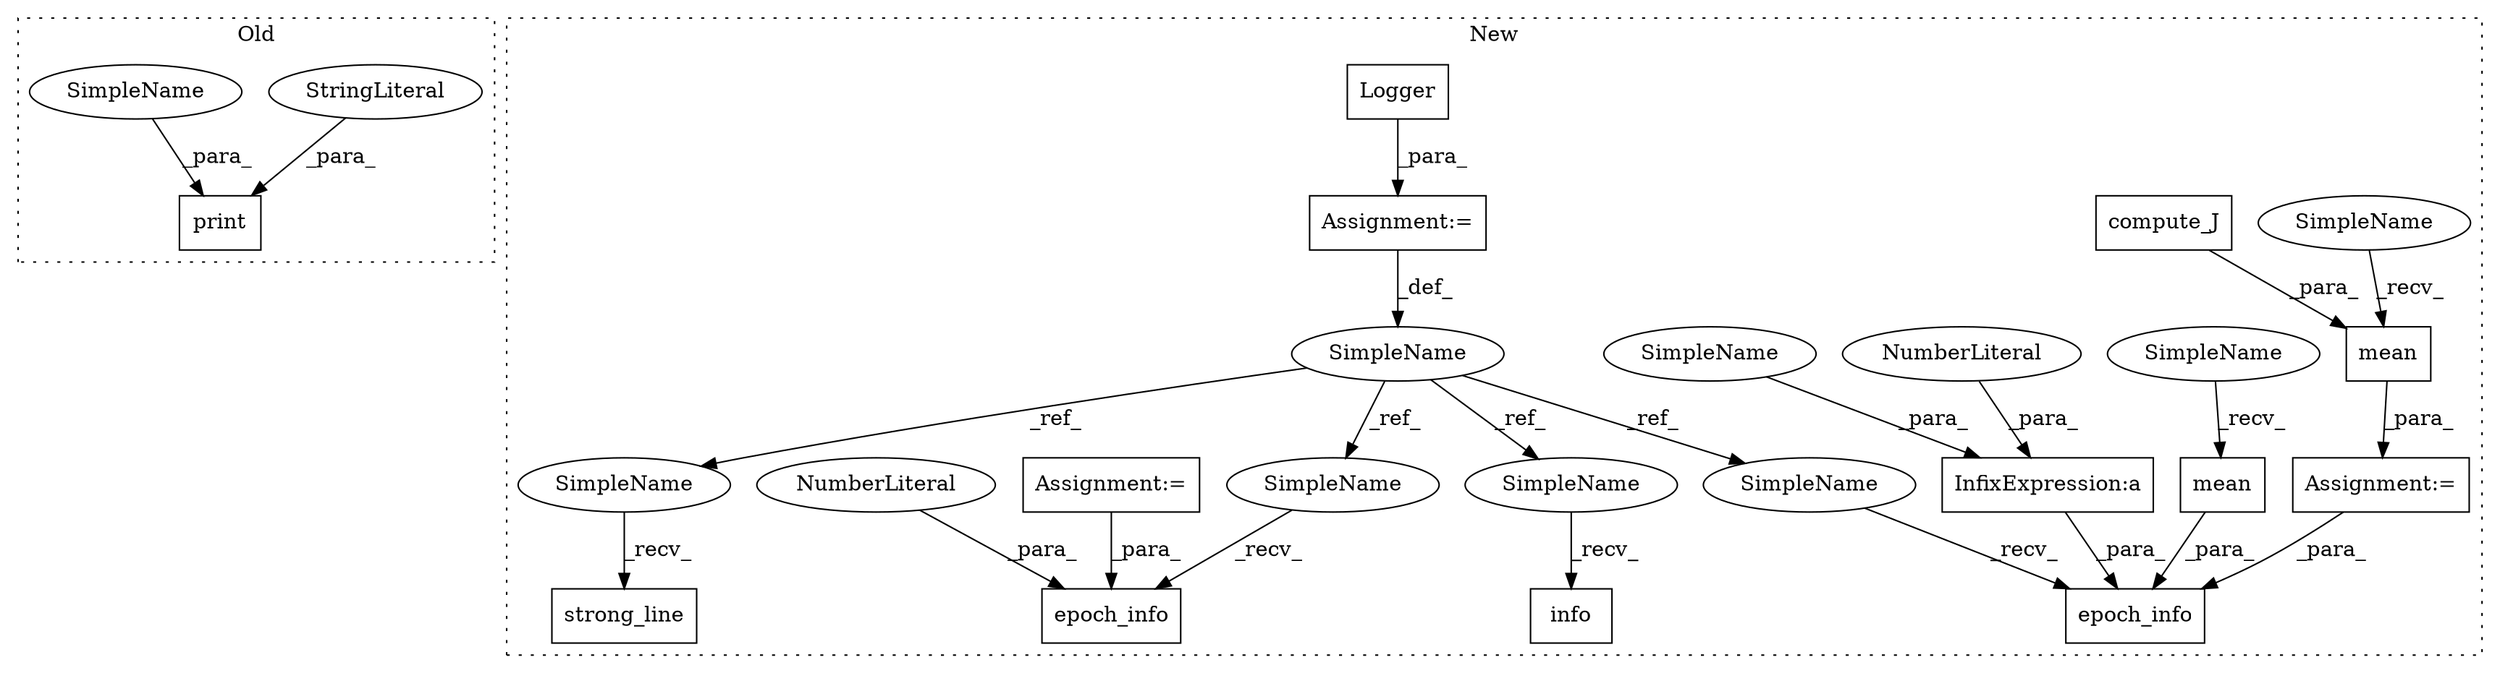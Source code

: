 digraph G {
subgraph cluster0 {
1 [label="print" a="32" s="7230,7360" l="6,1" shape="box"];
17 [label="StringLiteral" a="45" s="7236" l="9" shape="ellipse"];
18 [label="SimpleName" a="42" s="7246" l="1" shape="ellipse"];
label = "Old";
style="dotted";
}
subgraph cluster1 {
2 [label="compute_J" a="32" s="7672,7695" l="10,1" shape="box"];
3 [label="epoch_info" a="32" s="7776,7796" l="11,1" shape="box"];
4 [label="Logger" a="32" s="6940,6957" l="7,1" shape="box"];
5 [label="SimpleName" a="42" s="6933" l="6" shape="ellipse"];
6 [label="strong_line" a="32" s="6971" l="13" shape="box"];
7 [label="epoch_info" a="32" s="7463,7479" l="11,1" shape="box"];
8 [label="info" a="32" s="6997,7039" l="5,1" shape="box"];
9 [label="InfixExpression:a" a="27" s="7788" l="3" shape="box"];
10 [label="NumberLiteral" a="34" s="7791" l="1" shape="ellipse"];
11 [label="NumberLiteral" a="34" s="7474" l="1" shape="ellipse"];
12 [label="mean" a="32" s="7667,7696" l="5,1" shape="box"];
13 [label="mean" a="32" s="7729,7758" l="5,1" shape="box"];
14 [label="Assignment:=" a="7" s="7395" l="1" shape="box"];
15 [label="Assignment:=" a="7" s="7660" l="1" shape="box"];
16 [label="Assignment:=" a="7" s="6939" l="1" shape="box"];
19 [label="SimpleName" a="42" s="7456" l="6" shape="ellipse"];
20 [label="SimpleName" a="42" s="7769" l="6" shape="ellipse"];
21 [label="SimpleName" a="42" s="6964" l="6" shape="ellipse"];
22 [label="SimpleName" a="42" s="6990" l="6" shape="ellipse"];
23 [label="SimpleName" a="42" s="7723" l="5" shape="ellipse"];
24 [label="SimpleName" a="42" s="7661" l="5" shape="ellipse"];
25 [label="SimpleName" a="42" s="7787" l="1" shape="ellipse"];
label = "New";
style="dotted";
}
2 -> 12 [label="_para_"];
4 -> 16 [label="_para_"];
5 -> 21 [label="_ref_"];
5 -> 22 [label="_ref_"];
5 -> 19 [label="_ref_"];
5 -> 20 [label="_ref_"];
9 -> 3 [label="_para_"];
10 -> 9 [label="_para_"];
11 -> 7 [label="_para_"];
12 -> 15 [label="_para_"];
13 -> 3 [label="_para_"];
14 -> 7 [label="_para_"];
15 -> 3 [label="_para_"];
16 -> 5 [label="_def_"];
17 -> 1 [label="_para_"];
18 -> 1 [label="_para_"];
19 -> 7 [label="_recv_"];
20 -> 3 [label="_recv_"];
21 -> 6 [label="_recv_"];
22 -> 8 [label="_recv_"];
23 -> 13 [label="_recv_"];
24 -> 12 [label="_recv_"];
25 -> 9 [label="_para_"];
}